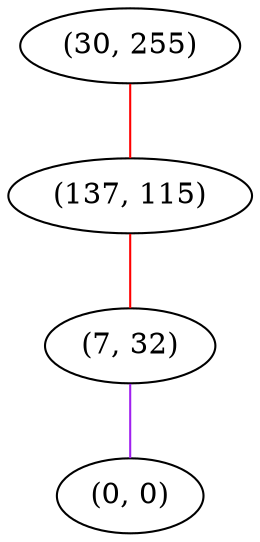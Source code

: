 graph "" {
"(30, 255)";
"(137, 115)";
"(7, 32)";
"(0, 0)";
"(30, 255)" -- "(137, 115)"  [color=red, key=0, weight=1];
"(137, 115)" -- "(7, 32)"  [color=red, key=0, weight=1];
"(7, 32)" -- "(0, 0)"  [color=purple, key=0, weight=4];
}

